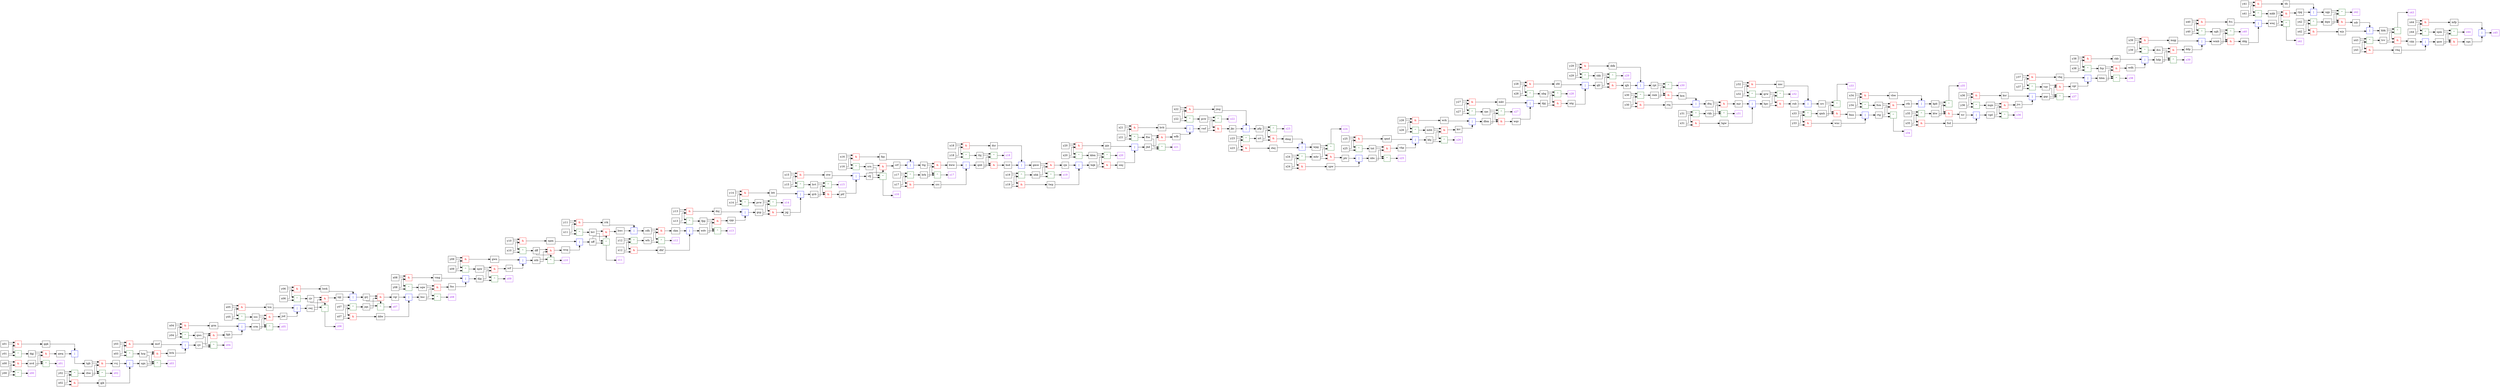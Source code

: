 digraph {

splines=ortho;
# nodesep=0.005
rankdir="LR";
node [shape=box width=.5];
op1 [label="&" color="red"fontcolor="red"];
dff -> op1;
ntb -> op1;
op1 -> wsq;
op2 [label="&" color="red"fontcolor="red"];
y28 -> op2;
x28 -> op2;
op2 -> sfd;
op3 [label="&" color="red"fontcolor="red"];
ttg -> op3;
brk -> op3;
op3 -> bww;
op4 [label="&" color="red"fontcolor="red"];
mgn -> op4;
vgd -> op4;
op4 -> jvs;
op5 [label="&" color="red"fontcolor="red"];
y06 -> op5;
x06 -> op5;
op5 -> hwk;
op6 [label="^" color="darkgreen"fontcolor="darkgreen"];
z30 [color="purple" fontcolor="purple"];
rpt -> op6;
rmb -> op6;
op6 -> z30;
op7 [label="^" color="darkgreen"fontcolor="darkgreen"];
z15 [color="purple" fontcolor="purple"];
hvt -> op7;
qvb -> op7;
op7 -> z15;
op8 [label="|" color="blue"fontcolor="blue"];
qjh -> op8;
ddk -> op8;
op8 -> rpt;
op9 [label="&" color="red"fontcolor="red"];
grj -> op9;
jqn -> op9;
op9 -> rqr;
op10 [label="^" color="darkgreen"fontcolor="darkgreen"];
x28 -> op10;
y28 -> op10;
op10 -> nbg;
op11 [label="&" color="red"fontcolor="red"];
y24 -> op11;
x24 -> op11;
op11 -> spw;
op12 [label="&" color="red"fontcolor="red"];
y03 -> op12;
x03 -> op12;
op12 -> mcf;
op13 [label="|" color="blue"fontcolor="blue"];
pjn -> op13;
smj -> op13;
op13 -> jbd;
op14 [label="&" color="red"fontcolor="red"];
y07 -> op14;
x07 -> op14;
op14 -> ddw;
op15 [label="^" color="darkgreen"fontcolor="darkgreen"];
z29 [color="purple" fontcolor="purple"];
skk -> op15;
qfr -> op15;
op15 -> z29;
op16 [label="^" color="darkgreen"fontcolor="darkgreen"];
y38 -> op16;
x38 -> op16;
op16 -> fsp;
op17 [label="&" color="red"fontcolor="red"];
y25 -> op17;
x25 -> op17;
op17 -> qmd;
op18 [label="&" color="red"fontcolor="red"];
y41 -> op18;
x41 -> op18;
op18 -> tfc;
op19 [label="&" color="red"fontcolor="red"];
y37 -> op19;
x37 -> op19;
op19 -> vbq;
op20 [label="^" color="darkgreen"fontcolor="darkgreen"];
y27 -> op20;
x27 -> op20;
op20 -> rps;
op21 [label="|" color="blue"fontcolor="blue"];
trr -> op21;
fsd -> op21;
op21 -> vgd;
op22 [label="^" color="darkgreen"fontcolor="darkgreen"];
z03 [color="purple" fontcolor="purple"];
sgn -> op22;
hrp -> op22;
op22 -> z03;
op23 [label="|" color="blue"fontcolor="blue"];
rtq -> op23;
kcn -> op23;
op23 -> dtq;
op24 [label="&" color="red"fontcolor="red"];
x16 -> op24;
y16 -> op24;
op24 -> fqs;
op25 [label="&" color="red"fontcolor="red"];
x05 -> op25;
y05 -> op25;
op25 -> tcn;
op26 [label="^" color="darkgreen"fontcolor="darkgreen"];
z44 [color="purple" fontcolor="purple"];
spm -> op26;
qnw -> op26;
op26 -> z44;
op27 [label="|" color="blue"fontcolor="blue"];
wjs -> op27;
sdr -> op27;
op27 -> hbk;
op28 [label="&" color="red"fontcolor="red"];
x21 -> op28;
y21 -> op28;
op28 -> hvb;
op29 [label="|" color="blue"fontcolor="blue"];
mcf -> op29;
bvk -> op29;
op29 -> cjv;
op30 [label="^" color="darkgreen"fontcolor="darkgreen"];
z23 [color="purple" fontcolor="purple"];
pfp -> op30;
srt -> op30;
op30 -> z23;
op31 [label="^" color="darkgreen"fontcolor="darkgreen"];
z28 [color="purple" fontcolor="purple"];
dpj -> op31;
nbg -> op31;
op31 -> z28;
op32 [label="|" color="blue"fontcolor="blue"];
tcn -> op32;
jsd -> op32;
op32 -> swj;
op33 [label="|" color="blue"fontcolor="blue"];
z45 [color="purple" fontcolor="purple"];
rgn -> op33;
mfp -> op33;
op33 -> z45;
op34 [label="|" color="blue"fontcolor="blue"];
wqv -> op34;
mkv -> op34;
op34 -> dpj;
op35 [label="&" color="red"fontcolor="red"];
y35 -> op35;
x35 -> op35;
op35 -> fsd;
op36 [label="^" color="darkgreen"fontcolor="darkgreen"];
z18 [color="purple" fontcolor="purple"];
thj -> op36;
qnb -> op36;
op36 -> z18;
op37 [label="|" color="blue"fontcolor="blue"];
dmg -> op37;
dwj -> op37;
op37 -> wpg;
op38 [label="&" color="red"fontcolor="red"];
x04 -> op38;
y04 -> op38;
op38 -> grm;
op39 [label="^" color="darkgreen"fontcolor="darkgreen"];
y32 -> op39;
x32 -> op39;
op39 -> qrw;
op40 [label="^" color="darkgreen"fontcolor="darkgreen"];
z32 [color="purple" fontcolor="purple"];
hpc -> op40;
qrw -> op40;
op40 -> z32;
op41 [label="&" color="red"fontcolor="red"];
fpp -> op41;
wdv -> op41;
op41 -> cpp;
op42 [label="^" color="darkgreen"fontcolor="darkgreen"];
z43 [color="purple" fontcolor="purple"];
tvv -> op42;
hbk -> op42;
op42 -> z43;
op43 [label="^" color="darkgreen"fontcolor="darkgreen"];
x01 -> op43;
y01 -> op43;
op43 -> dgj;
op44 [label="^" color="darkgreen"fontcolor="darkgreen"];
z14 [color="purple" fontcolor="purple"];
pvw -> op44;
gsp -> op44;
op44 -> z14;
op45 [label="&" color="red"fontcolor="red"];
x15 -> op45;
y15 -> op45;
op45 -> stw;
op46 [label="^" color="darkgreen"fontcolor="darkgreen"];
z24 [color="purple" fontcolor="purple"];
wpg -> op46;
mhr -> op46;
op46 -> z24;
op47 [label="|" color="blue"fontcolor="blue"];
dsr -> op47;
hsd -> op47;
op47 -> gmw;
op48 [label="^" color="darkgreen"fontcolor="darkgreen"];
z33 [color="purple" fontcolor="purple"];
src -> op48;
qmh -> op48;
op48 -> z33;
op49 [label="&" color="red"fontcolor="red"];
cdh -> op49;
wfs -> op49;
op49 -> ckm;
op50 [label="|" color="blue"fontcolor="blue"];
hwc -> op50;
rrk -> op50;
op50 -> cdh;
op51 [label="|" color="blue"fontcolor="blue"];
ptf -> op51;
stw -> op51;
op51 -> vfj;
op52 [label="&" color="red"fontcolor="red"];
src -> op52;
qmh -> op52;
op52 -> fmn;
op53 [label="^" color="darkgreen"fontcolor="darkgreen"];
y31 -> op53;
x31 -> op53;
op53 -> vkh;
op54 [label="&" color="red"fontcolor="red"];
srn -> op54;
vfj -> op54;
op54 -> crf;
op55 [label="^" color="darkgreen"fontcolor="darkgreen"];
z40 [color="purple" fontcolor="purple"];
sgh -> op55;
wmb -> op55;
op55 -> z40;
op56 [label="&" color="red"fontcolor="red"];
nhk -> op56;
gmw -> op56;
op56 -> cjn;
op57 [label="^" color="darkgreen"fontcolor="darkgreen"];
z13 [color="purple" fontcolor="purple"];
fpp -> op57;
wdv -> op57;
op57 -> z13;
op58 [label="^" color="darkgreen"fontcolor="darkgreen"];
x39 -> op58;
y39 -> op58;
op58 -> dcs;
op59 [label="&" color="red"fontcolor="red"];
x22 -> op59;
y22 -> op59;
op59 -> jmg;
op60 [label="&" color="red"fontcolor="red"];
y29 -> op60;
x29 -> op60;
op60 -> ddk;
op61 [label="&" color="red"fontcolor="red"];
fsm -> op61;
rtg -> op61;
op61 -> ctk;
op62 [label="^" color="darkgreen"fontcolor="darkgreen"];
x41 -> op62;
y41 -> op62;
op62 -> mkb;
op63 [label="^" color="darkgreen"fontcolor="darkgreen"];
x19 -> op63;
y19 -> op63;
op63 -> nhk;
op64 [label="|" color="blue"fontcolor="blue"];
ggk -> op64;
qwq -> op64;
op64 -> tgb;
op65 [label="&" color="red"fontcolor="red"];
y42 -> op65;
x42 -> op65;
op65 -> wjs;
op66 [label="^" color="darkgreen"fontcolor="darkgreen"];
y10 -> op66;
x10 -> op66;
op66 -> dff;
op67 [label="^" color="darkgreen"fontcolor="darkgreen"];
y05 -> op67;
x05 -> op67;
op67 -> sss;
op68 [label="&" color="red"fontcolor="red"];
brr -> op68;
nff -> op68;
op68 -> hwc;
op69 [label="^" color="darkgreen"fontcolor="darkgreen"];
z35 [color="purple" fontcolor="purple"];
kpb -> op69;
ktw -> op69;
op69 -> z35;
op70 [label="&" color="red"fontcolor="red"];
x40 -> op70;
y40 -> op70;
op70 -> fvs;
op71 [label="&" color="red"fontcolor="red"];
dtq -> op71;
vkh -> op71;
op71 -> mjr;
op72 [label="|" color="blue"fontcolor="blue"];
tfc -> op72;
rpg -> op72;
op72 -> sgp;
op73 [label="^" color="darkgreen"fontcolor="darkgreen"];
z16 [color="purple" fontcolor="purple"];
vfj -> op73;
srn -> op73;
op73 -> z16;
op74 [label="^" color="darkgreen"fontcolor="darkgreen"];
x15 -> op74;
y15 -> op74;
op74 -> hvt;
op75 [label="|" color="blue"fontcolor="blue"];
nnc -> op75;
rnb -> op75;
op75 -> src;
op76 [label="|" color="blue"fontcolor="blue"];
btt -> op76;
jqj -> op76;
op76 -> qvb;
op77 [label="&" color="red"fontcolor="red"];
hdp -> op77;
dcs -> op77;
op77 -> ddp;
op78 [label="^" color="darkgreen"fontcolor="darkgreen"];
y26 -> op78;
x26 -> op78;
op78 -> mbh;
op79 [label="^" color="darkgreen"fontcolor="darkgreen"];
y11 -> op79;
x11 -> op79;
op79 -> brr;
op80 [label="|" color="blue"fontcolor="blue"];
wnc -> op80;
fmn -> op80;
op80 -> rtg;
op81 [label="^" color="darkgreen"fontcolor="darkgreen"];
y14 -> op81;
x14 -> op81;
op81 -> pvw;
op82 [label="&" color="red"fontcolor="red"];
ftw -> op82;
jbd -> op82;
op82 -> wfb;
op83 [label="&" color="red"fontcolor="red"];
y27 -> op83;
x27 -> op83;
op83 -> mkv;
op84 [label="|" color="blue"fontcolor="blue"];
vvj -> op84;
gjk -> op84;
op84 -> sgn;
op85 [label="&" color="red"fontcolor="red"];
y09 -> op85;
x09 -> op85;
op85 -> gwn;
op86 [label="^" color="darkgreen"fontcolor="darkgreen"];
z21 [color="purple" fontcolor="purple"];
ftw -> op86;
jbd -> op86;
op86 -> z21;
op87 [label="^" color="darkgreen"fontcolor="darkgreen"];
y06 -> op87;
x06 -> op87;
op87 -> rjv;
op88 [label="^" color="darkgreen"fontcolor="darkgreen"];
y35 -> op88;
x35 -> op88;
op88 -> ktw;
op89 [label="&" color="red"fontcolor="red"];
mbh -> op89;
khj -> op89;
op89 -> krr;
op90 [label="&" color="red"fontcolor="red"];
x36 -> op90;
y36 -> op90;
op90 -> ksr;
op91 [label="&" color="red"fontcolor="red"];
x08 -> op91;
y08 -> op91;
op91 -> vmg;
op92 [label="^" color="darkgreen"fontcolor="darkgreen"];
z12 [color="purple" fontcolor="purple"];
wfs -> op92;
cdh -> op92;
op92 -> z12;
op93 [label="&" color="red"fontcolor="red"];
tnt -> op93;
nbs -> op93;
op93 -> vhp;
op94 [label="^" color="darkgreen"fontcolor="darkgreen"];
z42 [color="purple" fontcolor="purple"];
dqw -> op94;
sgp -> op94;
op94 -> z42;
op95 [label="&" color="red"fontcolor="red"];
sqw -> op95;
bsc -> op95;
op95 -> fns;
op96 [label="|" color="blue"fontcolor="blue"];
mqg -> op96;
ddp -> op96;
op96 -> wmb;
op97 [label="&" color="red"fontcolor="red"];
swj -> op97;
rjv -> op97;
op97 -> spj;
op98 [label="^" color="darkgreen"fontcolor="darkgreen"];
z17 [color="purple" fontcolor="purple"];
brk -> op98;
ttg -> op98;
op98 -> z17;
op99 [label="^" color="darkgreen"fontcolor="darkgreen"];
z10 [color="purple" fontcolor="purple"];
dff -> op99;
ntb -> op99;
op99 -> z10;
op100 [label="^" color="darkgreen"fontcolor="darkgreen"];
y42 -> op100;
x42 -> op100;
op100 -> dqw;
op101 [label="&" color="red"fontcolor="red"];
y02 -> op101;
x02 -> op101;
op101 -> gjk;
op102 [label="&" color="red"fontcolor="red"];
gqc -> op102;
vqv -> op102;
op102 -> cgr;
op103 [label="|" color="blue"fontcolor="blue"];
npm -> op103;
wsq -> op103;
op103 -> nff;
op104 [label="^" color="darkgreen"fontcolor="darkgreen"];
z39 [color="purple" fontcolor="purple"];
hdp -> op104;
dcs -> op104;
op104 -> z39;
op105 [label="&" color="red"fontcolor="red"];
y13 -> op105;
x13 -> op105;
op105 -> dnj;
op106 [label="^" color="darkgreen"fontcolor="darkgreen"];
x08 -> op106;
y08 -> op106;
op106 -> sqw;
op107 [label="|" color="blue"fontcolor="blue"];
ksr -> op107;
jvs -> op107;
op107 -> gqc;
op108 [label="&" color="red"fontcolor="red"];
x43 -> op108;
y43 -> op108;
op108 -> vhq;
op109 [label="^" color="darkgreen"fontcolor="darkgreen"];
y12 -> op109;
x12 -> op109;
op109 -> wfs;
op110 [label="^" color="darkgreen"fontcolor="darkgreen"];
z19 [color="purple" fontcolor="purple"];
gmw -> op110;
nhk -> op110;
op110 -> z19;
op111 [label="^" color="darkgreen"fontcolor="darkgreen"];
z26 [color="purple" fontcolor="purple"];
khj -> op111;
mbh -> op111;
op111 -> z26;
op112 [label="^" color="darkgreen"fontcolor="darkgreen"];
x16 -> op112;
y16 -> op112;
op112 -> srn;
op113 [label="&" color="red"fontcolor="red"];
cjv -> op113;
qws -> op113;
op113 -> fgb;
op114 [label="|" color="blue"fontcolor="blue"];
wdh -> op114;
ckb -> op114;
op114 -> hdp;
op115 [label="^" color="darkgreen"fontcolor="darkgreen"];
y09 -> op115;
x09 -> op115;
op115 -> npw;
op116 [label="&" color="red"fontcolor="red"];
mkb -> op116;
wwj -> op116;
op116 -> rpg;
op117 [label="&" color="red"fontcolor="red"];
y17 -> op117;
x17 -> op117;
op117 -> crc;
op118 [label="^" color="darkgreen"fontcolor="darkgreen"];
y13 -> op118;
x13 -> op118;
op118 -> fpp;
op119 [label="|" color="blue"fontcolor="blue"];
ctk -> op119;
vbw -> op119;
op119 -> kpb;
op120 [label="&" color="red"fontcolor="red"];
x00 -> op120;
y00 -> op120;
op120 -> nvd;
op121 [label="^" color="darkgreen"fontcolor="darkgreen"];
y04 -> op121;
x04 -> op121;
op121 -> qws;
op122 [label="&" color="red"fontcolor="red"];
x44 -> op122;
y44 -> op122;
op122 -> mfp;
op123 [label="^" color="darkgreen"fontcolor="darkgreen"];
z01 [color="purple" fontcolor="purple"];
nvd -> op123;
dgj -> op123;
op123 -> z01;
op124 [label="^" color="darkgreen"fontcolor="darkgreen"];
y22 -> op124;
x22 -> op124;
op124 -> pcw;
op125 [label="^" color="darkgreen"fontcolor="darkgreen"];
z27 [color="purple" fontcolor="purple"];
dbm -> op125;
rps -> op125;
op125 -> z27;
op126 [label="|" color="blue"fontcolor="blue"];
ntg -> op126;
sfd -> op126;
op126 -> qfr;
op127 [label="|" color="blue"fontcolor="blue"];
ddg -> op127;
fvs -> op127;
op127 -> wwj;
op128 [label="^" color="darkgreen"fontcolor="darkgreen"];
z05 [color="purple" fontcolor="purple"];
crm -> op128;
sss -> op128;
op128 -> z05;
op129 [label="^" color="darkgreen"fontcolor="darkgreen"];
y40 -> op129;
x40 -> op129;
op129 -> sgh;
op130 [label="&" color="red"fontcolor="red"];
ktw -> op130;
kpb -> op130;
op130 -> trr;
op131 [label="^" color="darkgreen"fontcolor="darkgreen"];
z08 [color="purple" fontcolor="purple"];
bsc -> op131;
sqw -> op131;
op131 -> z08;
op132 [label="&" color="red"fontcolor="red"];
wpg -> op132;
mhr -> op132;
op132 -> ptr;
op133 [label="&" color="red"fontcolor="red"];
x01 -> op133;
y01 -> op133;
op133 -> ggk;
op134 [label="|" color="blue"fontcolor="blue"];
cpp -> op134;
dnj -> op134;
op134 -> gsp;
op135 [label="|" color="blue"fontcolor="blue"];
vbb -> op135;
vhq -> op135;
op135 -> qnw;
op136 [label="^" color="darkgreen"fontcolor="darkgreen"];
y20 -> op136;
x20 -> op136;
op136 -> kbm;
op137 [label="&" color="red"fontcolor="red"];
sgp -> op137;
dqw -> op137;
op137 -> sdr;
op138 [label="^" color="darkgreen"fontcolor="darkgreen"];
x30 -> op138;
y30 -> op138;
op138 -> rmb;
op139 [label="^" color="darkgreen"fontcolor="darkgreen"];
z36 [color="purple" fontcolor="purple"];
mgn -> op139;
vgd -> op139;
op139 -> z36;
op140 [label="|" color="blue"fontcolor="blue"];
wrk -> op140;
krr -> op140;
op140 -> dbm;
op141 [label="&" color="red"fontcolor="red"];
x18 -> op141;
y18 -> op141;
op141 -> dsr;
op142 [label="&" color="red"fontcolor="red"];
srt -> op142;
pfp -> op142;
op142 -> dmg;
op143 [label="&" color="red"fontcolor="red"];
rps -> op143;
dbm -> op143;
op143 -> wqv;
op144 [label="&" color="red"fontcolor="red"];
qnw -> op144;
spm -> op144;
op144 -> rgn;
op145 [label="&" color="red"fontcolor="red"];
npw -> op145;
djg -> op145;
op145 -> scf;
op146 [label="&" color="red"fontcolor="red"];
sgh -> op146;
wmb -> op146;
op146 -> ddg;
op147 [label="&" color="red"fontcolor="red"];
y19 -> op147;
x19 -> op147;
op147 -> twp;
op148 [label="&" color="red"fontcolor="red"];
nbg -> op148;
dpj -> op148;
op148 -> ntg;
op149 [label="^" color="darkgreen"fontcolor="darkgreen"];
z20 [color="purple" fontcolor="purple"];
kbm -> op149;
hqk -> op149;
op149 -> z20;
op150 [label="^" color="darkgreen"fontcolor="darkgreen"];
z37 [color="purple" fontcolor="purple"];
gqc -> op150;
vqv -> op150;
op150 -> z37;
op151 [label="|" color="blue"fontcolor="blue"];
ptr -> op151;
spw -> op151;
op151 -> nbs;
op152 [label="^" color="darkgreen"fontcolor="darkgreen"];
x37 -> op152;
y37 -> op152;
op152 -> vqv;
op153 [label="&" color="red"fontcolor="red"];
qvb -> op153;
hvt -> op153;
op153 -> ptf;
op154 [label="^" color="darkgreen"fontcolor="darkgreen"];
x18 -> op154;
y18 -> op154;
op154 -> thj;
op155 [label="^" color="darkgreen"fontcolor="darkgreen"];
x43 -> op155;
y43 -> op155;
op155 -> tvv;
op156 [label="|" color="blue"fontcolor="blue"];
scf -> op156;
gwn -> op156;
op156 -> ntb;
op157 [label="^" color="darkgreen"fontcolor="darkgreen"];
y21 -> op157;
x21 -> op157;
op157 -> ftw;
op158 [label="&" color="red"fontcolor="red"];
y23 -> op158;
x23 -> op158;
op158 -> dwj;
op159 [label="^" color="darkgreen"fontcolor="darkgreen"];
x33 -> op159;
y33 -> op159;
op159 -> qmh;
op160 [label="^" color="darkgreen"fontcolor="darkgreen"];
z34 [color="purple" fontcolor="purple"];
rtg -> op160;
fsm -> op160;
op160 -> z34;
op161 [label="|" color="blue"fontcolor="blue"];
crc -> op161;
bww -> op161;
op161 -> qnb;
op162 [label="^" color="darkgreen"fontcolor="darkgreen"];
z07 [color="purple" fontcolor="purple"];
jqn -> op162;
grj -> op162;
op162 -> z07;
op163 [label="^" color="darkgreen"fontcolor="darkgreen"];
x44 -> op163;
y44 -> op163;
op163 -> spm;
op164 [label="^" color="darkgreen"fontcolor="darkgreen"];
z09 [color="purple" fontcolor="purple"];
djg -> op164;
npw -> op164;
op164 -> z09;
op165 [label="|" color="blue"fontcolor="blue"];
rqr -> op165;
ddw -> op165;
op165 -> bsc;
op166 [label="|" color="blue"fontcolor="blue"];
wfb -> op166;
hvb -> op166;
op166 -> vwf;
op167 [label="&" color="red"fontcolor="red"];
hqk -> op167;
kbm -> op167;
op167 -> smj;
op168 [label="&" color="red"fontcolor="red"];
fsp -> op168;
hbm -> op168;
op168 -> wdh;
op169 [label="&" color="red"fontcolor="red"];
x26 -> op169;
y26 -> op169;
op169 -> wrk;
op170 [label="^" color="darkgreen"fontcolor="darkgreen"];
z06 [color="purple" fontcolor="purple"];
swj -> op170;
rjv -> op170;
op170 -> z06;
op171 [label="&" color="red"fontcolor="red"];
hrp -> op171;
sgn -> op171;
op171 -> bvk;
op172 [label="&" color="red"fontcolor="red"];
tvv -> op172;
hbk -> op172;
op172 -> vbb;
op173 [label="^" color="darkgreen"fontcolor="darkgreen"];
y25 -> op173;
x25 -> op173;
op173 -> tnt;
op174 [label="^" color="darkgreen"fontcolor="darkgreen"];
z02 [color="purple" fontcolor="purple"];
rbw -> op174;
tgb -> op174;
op174 -> z02;
op175 [label="&" color="red"fontcolor="red"];
x33 -> op175;
y33 -> op175;
op175 -> wnc;
op176 [label="^" color="darkgreen"fontcolor="darkgreen"];
y24 -> op176;
x24 -> op176;
op176 -> mhr;
op177 [label="|" color="blue"fontcolor="blue"];
vmg -> op177;
fns -> op177;
op177 -> djg;
op178 [label="&" color="red"fontcolor="red"];
rmb -> op178;
rpt -> op178;
op178 -> kcn;
op179 [label="^" color="darkgreen"fontcolor="darkgreen"];
y23 -> op179;
x23 -> op179;
op179 -> srt;
op180 [label="^" color="darkgreen"fontcolor="darkgreen"];
z38 [color="purple" fontcolor="purple"];
fsp -> op180;
hbm -> op180;
op180 -> z38;
op181 [label="^" color="darkgreen"fontcolor="darkgreen"];
z11 [color="purple" fontcolor="purple"];
nff -> op181;
brr -> op181;
op181 -> z11;
op182 [label="|" color="blue"fontcolor="blue"];
jkc -> op182;
jmg -> op182;
op182 -> pfp;
op183 [label="&" color="red"fontcolor="red"];
crm -> op183;
sss -> op183;
op183 -> jsd;
op184 [label="&" color="red"fontcolor="red"];
x11 -> op184;
y11 -> op184;
op184 -> rrk;
op185 [label="&" color="red"fontcolor="red"];
y32 -> op185;
x32 -> op185;
op185 -> nnc;
op186 [label="|" color="blue"fontcolor="blue"];
qmd -> op186;
vhp -> op186;
op186 -> khj;
op187 [label="&" color="red"fontcolor="red"];
x10 -> op187;
y10 -> op187;
op187 -> npm;
op188 [label="|" color="blue"fontcolor="blue"];
fgb -> op188;
grm -> op188;
op188 -> crm;
op189 [label="^" color="darkgreen"fontcolor="darkgreen"];
z22 [color="purple" fontcolor="purple"];
vwf -> op189;
pcw -> op189;
op189 -> z22;
op190 [label="^" color="darkgreen"fontcolor="darkgreen"];
z25 [color="purple" fontcolor="purple"];
nbs -> op190;
tnt -> op190;
op190 -> z25;
op191 [label="^" color="darkgreen"fontcolor="darkgreen"];
x07 -> op191;
y07 -> op191;
op191 -> jqn;
op192 [label="&" color="red"fontcolor="red"];
pcw -> op192;
vwf -> op192;
op192 -> jkc;
op193 [label="^" color="darkgreen"fontcolor="darkgreen"];
x34 -> op193;
y34 -> op193;
op193 -> fsm;
op194 [label="&" color="red"fontcolor="red"];
pvw -> op194;
gsp -> op194;
op194 -> jqj;
op195 [label="&" color="red"fontcolor="red"];
skk -> op195;
qfr -> op195;
op195 -> qjh;
op196 [label="|" color="blue"fontcolor="blue"];
dhf -> op196;
ckm -> op196;
op196 -> wdv;
op197 [label="&" color="red"fontcolor="red"];
y31 -> op197;
x31 -> op197;
op197 -> hgw;
op198 [label="&" color="red"fontcolor="red"];
x14 -> op198;
y14 -> op198;
op198 -> btt;
op199 [label="&" color="red"fontcolor="red"];
y30 -> op199;
x30 -> op199;
op199 -> rtq;
op200 [label="&" color="red"fontcolor="red"];
dgj -> op200;
nvd -> op200;
op200 -> qwq;
op201 [label="^" color="darkgreen"fontcolor="darkgreen"];
z31 [color="purple" fontcolor="purple"];
vkh -> op201;
dtq -> op201;
op201 -> z31;
op202 [label="|" color="blue"fontcolor="blue"];
fqs -> op202;
crf -> op202;
op202 -> ttg;
op203 [label="^" color="darkgreen"fontcolor="darkgreen"];
z00 [color="purple" fontcolor="purple"];
x00 -> op203;
y00 -> op203;
op203 -> z00;
op204 [label="&" color="red"fontcolor="red"];
y20 -> op204;
x20 -> op204;
op204 -> pjn;
op205 [label="^" color="darkgreen"fontcolor="darkgreen"];
x29 -> op205;
y29 -> op205;
op205 -> skk;
op206 [label="|" color="blue"fontcolor="blue"];
mjr -> op206;
hgw -> op206;
op206 -> hpc;
op207 [label="&" color="red"fontcolor="red"];
rbw -> op207;
tgb -> op207;
op207 -> vvj;
op208 [label="&" color="red"fontcolor="red"];
thj -> op208;
qnb -> op208;
op208 -> hsd;
op209 [label="|" color="blue"fontcolor="blue"];
cjn -> op209;
twp -> op209;
op209 -> hqk;
op210 [label="^" color="darkgreen"fontcolor="darkgreen"];
y02 -> op210;
x02 -> op210;
op210 -> rbw;
op211 [label="&" color="red"fontcolor="red"];
y38 -> op211;
x38 -> op211;
op211 -> ckb;
op212 [label="&" color="red"fontcolor="red"];
y12 -> op212;
x12 -> op212;
op212 -> dhf;
op213 [label="^" color="darkgreen"fontcolor="darkgreen"];
x17 -> op213;
y17 -> op213;
op213 -> brk;
op214 [label="&" color="red"fontcolor="red"];
y34 -> op214;
x34 -> op214;
op214 -> vbw;
op215 [label="|" color="blue"fontcolor="blue"];
vbq -> op215;
cgr -> op215;
op215 -> hbm;
op216 [label="&" color="red"fontcolor="red"];
qrw -> op216;
hpc -> op216;
op216 -> rnb;
op217 [label="&" color="red"fontcolor="red"];
y39 -> op217;
x39 -> op217;
op217 -> mqg;
op218 [label="^" color="darkgreen"fontcolor="darkgreen"];
z04 [color="purple" fontcolor="purple"];
cjv -> op218;
qws -> op218;
op218 -> z04;
op219 [label="^" color="darkgreen"fontcolor="darkgreen"];
y36 -> op219;
x36 -> op219;
op219 -> mgn;
op220 [label="^" color="darkgreen"fontcolor="darkgreen"];
x03 -> op220;
y03 -> op220;
op220 -> hrp;
op221 [label="^" color="darkgreen"fontcolor="darkgreen"];
z41 [color="purple" fontcolor="purple"];
wwj -> op221;
mkb -> op221;
op221 -> z41;
op222 [label="|" color="blue"fontcolor="blue"];
spj -> op222;
hwk -> op222;
op222 -> grj;
}
